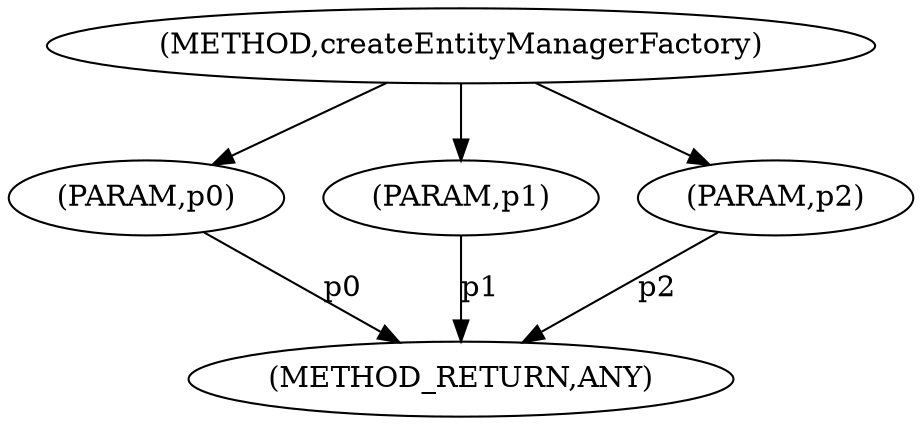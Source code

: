 digraph "createEntityManagerFactory" {  
"135" [label = <(METHOD,createEntityManagerFactory)> ]
"140" [label = <(METHOD_RETURN,ANY)> ]
"136" [label = <(PARAM,p0)> ]
"137" [label = <(PARAM,p1)> ]
"138" [label = <(PARAM,p2)> ]
  "136" -> "140"  [ label = "p0"] 
  "137" -> "140"  [ label = "p1"] 
  "138" -> "140"  [ label = "p2"] 
  "135" -> "136" 
  "135" -> "137" 
  "135" -> "138" 
}
